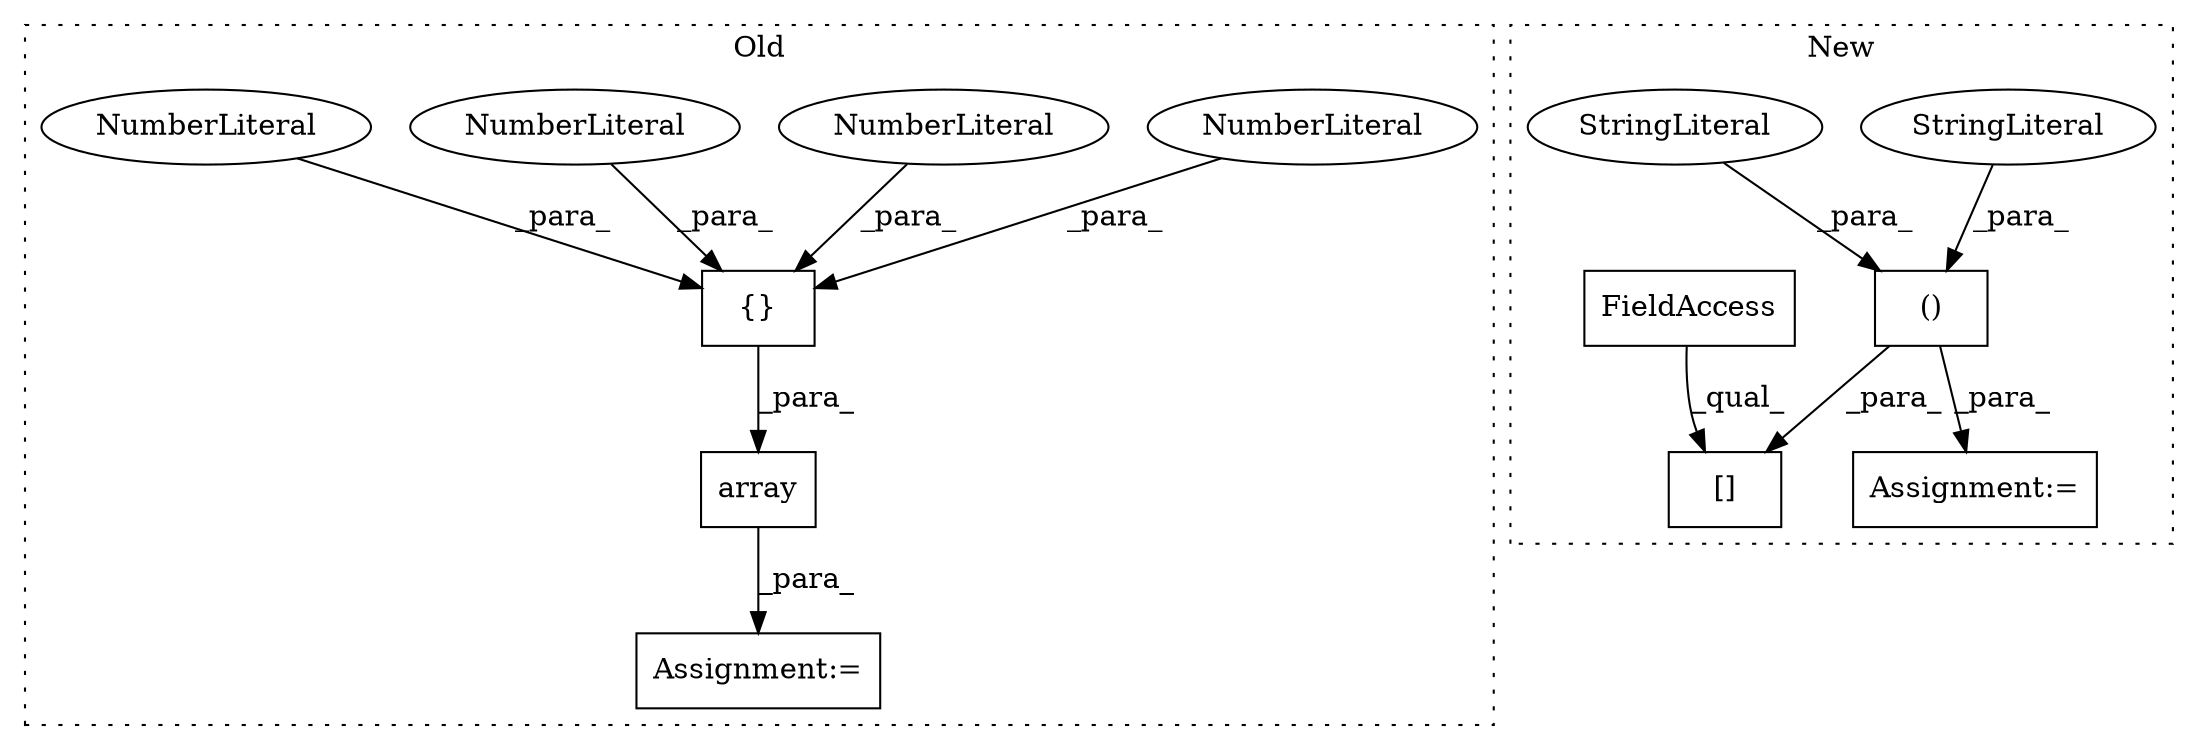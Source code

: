 digraph G {
subgraph cluster0 {
1 [label="array" a="32" s="7553,7615" l="6,1" shape="box"];
3 [label="Assignment:=" a="7" s="7546" l="1" shape="box"];
5 [label="{}" a="4" s="7570,7614" l="1,1" shape="box"];
6 [label="NumberLiteral" a="34" s="7571" l="10" shape="ellipse"];
7 [label="NumberLiteral" a="34" s="7593" l="10" shape="ellipse"];
8 [label="NumberLiteral" a="34" s="7604" l="10" shape="ellipse"];
13 [label="NumberLiteral" a="34" s="7582" l="10" shape="ellipse"];
label = "Old";
style="dotted";
}
subgraph cluster1 {
2 [label="()" a="106" s="8080" l="49" shape="box"];
4 [label="Assignment:=" a="7" s="8028" l="1" shape="box"];
9 [label="StringLiteral" a="45" s="8111" l="18" shape="ellipse"];
10 [label="StringLiteral" a="45" s="8080" l="18" shape="ellipse"];
11 [label="[]" a="2" s="8064,8129" l="16,2" shape="box"];
12 [label="FieldAccess" a="22" s="8064" l="10" shape="box"];
label = "New";
style="dotted";
}
1 -> 3 [label="_para_"];
2 -> 11 [label="_para_"];
2 -> 4 [label="_para_"];
5 -> 1 [label="_para_"];
6 -> 5 [label="_para_"];
7 -> 5 [label="_para_"];
8 -> 5 [label="_para_"];
9 -> 2 [label="_para_"];
10 -> 2 [label="_para_"];
12 -> 11 [label="_qual_"];
13 -> 5 [label="_para_"];
}